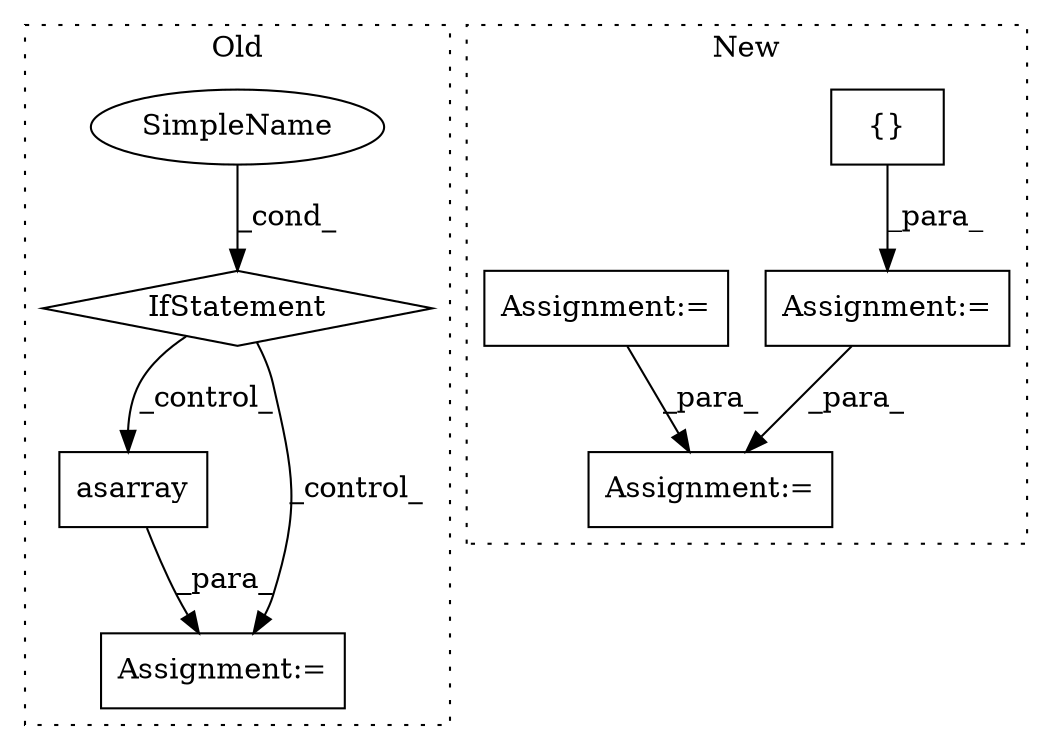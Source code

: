 digraph G {
subgraph cluster0 {
1 [label="asarray" a="32" s="15143,15162" l="8,1" shape="box"];
3 [label="Assignment:=" a="7" s="15090" l="1" shape="box"];
6 [label="SimpleName" a="42" s="" l="" shape="ellipse"];
7 [label="IfStatement" a="25" s="14977,15053" l="18,2" shape="diamond"];
label = "Old";
style="dotted";
}
subgraph cluster1 {
2 [label="{}" a="4" s="14859,14894" l="1,1" shape="box"];
4 [label="Assignment:=" a="7" s="15113" l="1" shape="box"];
5 [label="Assignment:=" a="7" s="14600" l="1" shape="box"];
8 [label="Assignment:=" a="7" s="14849" l="1" shape="box"];
label = "New";
style="dotted";
}
1 -> 3 [label="_para_"];
2 -> 8 [label="_para_"];
5 -> 4 [label="_para_"];
6 -> 7 [label="_cond_"];
7 -> 3 [label="_control_"];
7 -> 1 [label="_control_"];
8 -> 4 [label="_para_"];
}